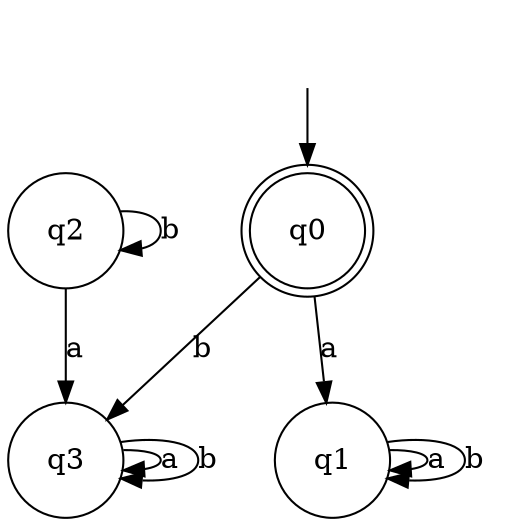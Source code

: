 digraph Automaton {

q2 [shape = circle, label=<<TABLE BORDER="0" CELLBORDER="0" CELLSPACING="0"><TR><TD>q2</TD></TR></TABLE>>];

q3 [shape = circle, label=<<TABLE BORDER="0" CELLBORDER="0" CELLSPACING="0"><TR><TD>q3</TD></TR></TABLE>>];

q0 [shape = doublecircle, label=<<TABLE BORDER="0" CELLBORDER="0" CELLSPACING="0"><TR><TD>q0</TD></TR></TABLE>>];

_nil [style = invis, label=<<TABLE BORDER="0" CELLBORDER="" CELLSPACING="0"><TR><TD>_nil</TD></TR></TABLE>>];

q1 [shape = circle, label=<<TABLE BORDER="0" CELLBORDER="0" CELLSPACING="0"><TR><TD>q1</TD></TR></TABLE>>];

q3->q3 [label="a"];

q3->q3 [label="b"];

_nil -> q0 [];

q1->q1 [label="a"];

q1->q1 [label="b"];

q2->q2 [label="b"];

q0->q1 [label="a"];

q2->q3 [label="a"];

q0->q3 [label="b"];

}
